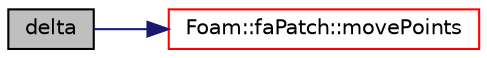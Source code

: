 digraph "delta"
{
  bgcolor="transparent";
  edge [fontname="Helvetica",fontsize="10",labelfontname="Helvetica",labelfontsize="10"];
  node [fontname="Helvetica",fontsize="10",shape=record];
  rankdir="LR";
  Node1 [label="delta",height=0.2,width=0.4,color="black", fillcolor="grey75", style="filled" fontcolor="black"];
  Node1 -> Node2 [color="midnightblue",fontsize="10",style="solid",fontname="Helvetica"];
  Node2 [label="Foam::faPatch::movePoints",height=0.2,width=0.4,color="red",URL="$classFoam_1_1faPatch.html#ab62834098bae1d3887f578c700754f39",tooltip="Correct patch after moving points. "];
}
